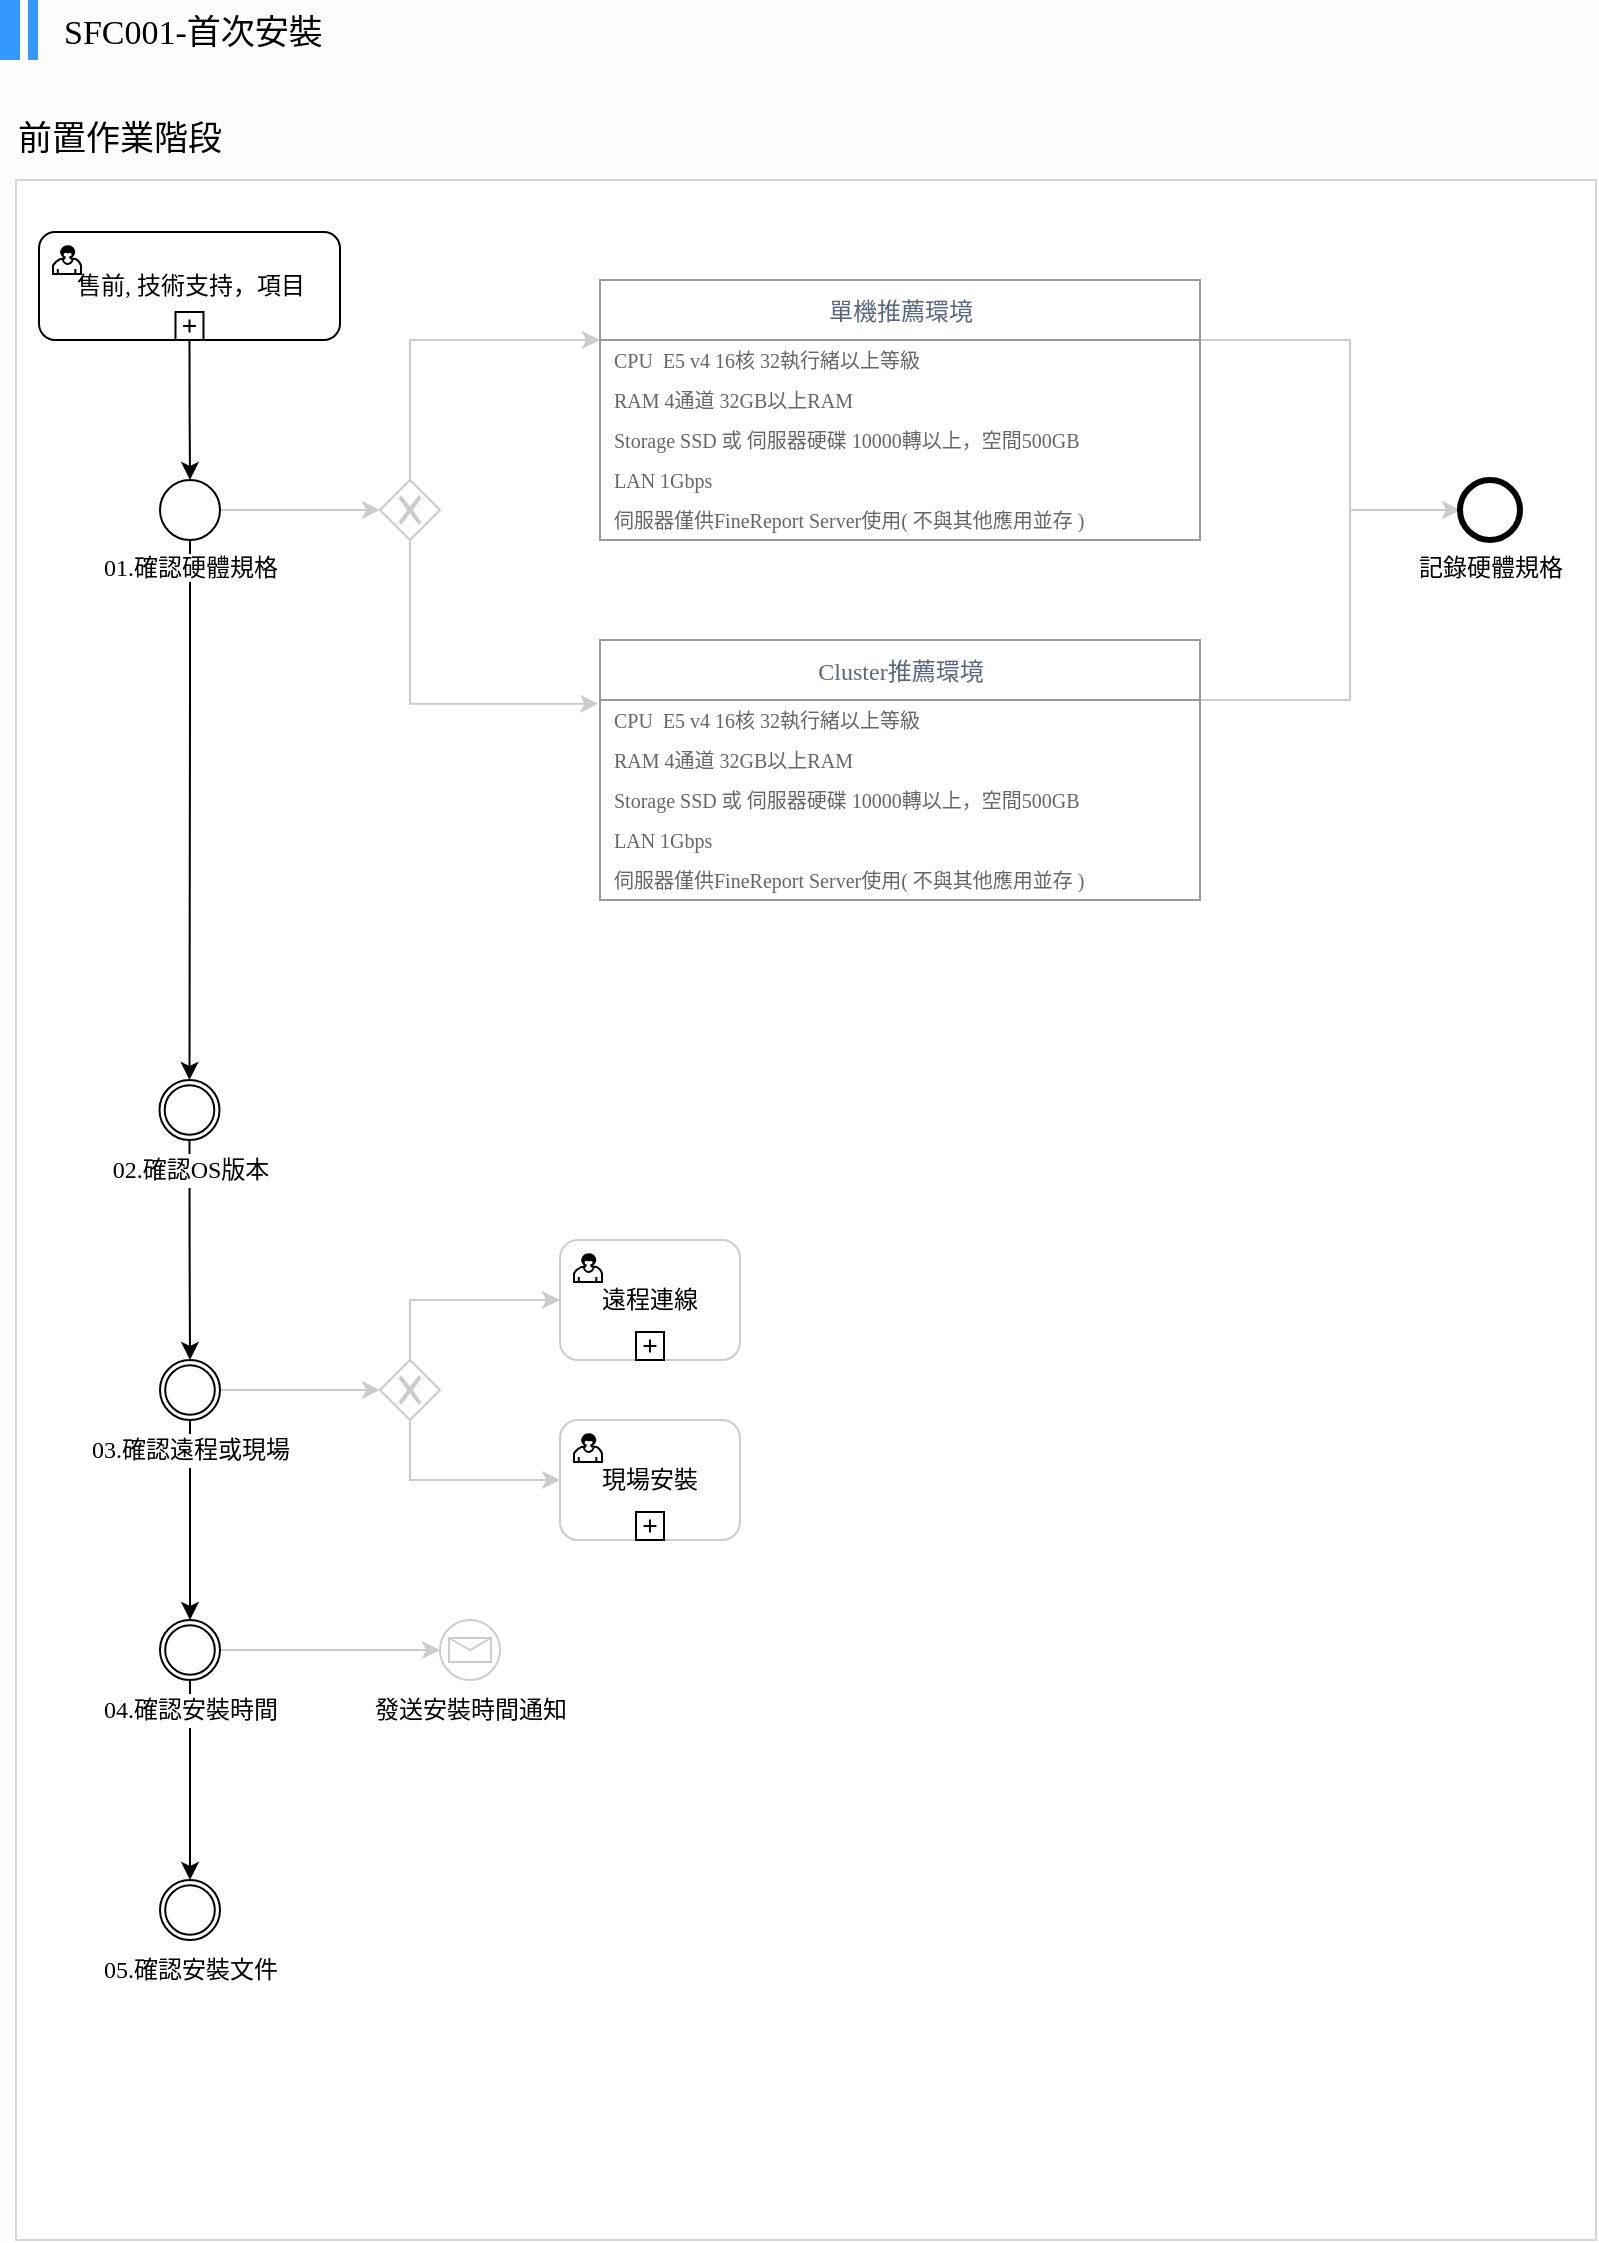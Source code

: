 <mxfile version="12.5.5" type="github" pages="2">
  <diagram id="WJbkcrBmJmuA8XXHKe5_" name="第1頁">
    <mxGraphModel dx="1550" dy="3174" grid="1" gridSize="10" guides="1" tooltips="1" connect="1" arrows="1" fold="1" page="1" pageScale="1" pageWidth="827" pageHeight="1169" background="#FCFCFC" math="0" shadow="0" extFonts="Noto Sans^https://fonts.googleapis.com/css?family=Noto+Sans|Noto Sans CJK^https://fonts.googleapis.com/css?family=Noto+Sans+CJK|Noto Sans TC^https://fonts.googleapis.com/css?family=Noto+Sans+TC">
      <root>
        <mxCell id="0"/>
        <mxCell id="1" parent="0"/>
        <mxCell id="vaWpKMgg9GfqvfIClh7l-88" value="" style="rounded=0;whiteSpace=wrap;html=1;shadow=0;glass=0;comic=0;strokeWidth=1;fontFamily=Noto Sans TC;fontSize=14;align=left;strokeColor=#D6D6D6;" parent="1" vertex="1">
          <mxGeometry x="18" y="-2240" width="790" height="1030" as="geometry"/>
        </mxCell>
        <mxCell id="vaWpKMgg9GfqvfIClh7l-70" style="edgeStyle=orthogonalEdgeStyle;rounded=0;orthogonalLoop=1;jettySize=auto;html=1;fontFamily=Noto Sans TC;fontSize=17;shadow=0;strokeColor=#CCCCCC;entryX=0;entryY=0.5;entryDx=0;entryDy=0;" parent="1" source="vaWpKMgg9GfqvfIClh7l-1" target="pW0NeGOgxv80crc7upZm-30" edge="1">
          <mxGeometry relative="1" as="geometry">
            <mxPoint x="200" y="-2075" as="targetPoint"/>
          </mxGeometry>
        </mxCell>
        <mxCell id="vaWpKMgg9GfqvfIClh7l-91" value="" style="edgeStyle=orthogonalEdgeStyle;rounded=0;orthogonalLoop=1;jettySize=auto;html=1;shadow=0;strokeColor=#000000;fontFamily=Noto Sans TC;fontSize=14;" parent="1" source="vaWpKMgg9GfqvfIClh7l-1" target="vaWpKMgg9GfqvfIClh7l-94" edge="1">
          <mxGeometry relative="1" as="geometry">
            <mxPoint x="115" y="-1960" as="targetPoint"/>
            <Array as="points">
              <mxPoint x="105" y="-1980"/>
              <mxPoint x="105" y="-1980"/>
            </Array>
          </mxGeometry>
        </mxCell>
        <mxCell id="vaWpKMgg9GfqvfIClh7l-48" value="SFC001-首次安裝" style="text;html=1;fontFamily=Noto Sans TC;fontSize=17;" parent="1" vertex="1">
          <mxGeometry x="40" y="-2330" width="145" height="30" as="geometry"/>
        </mxCell>
        <mxCell id="vaWpKMgg9GfqvfIClh7l-52" value="" style="group;fillColor=none;" parent="1" vertex="1" connectable="0">
          <mxGeometry x="10" y="-2330" width="19" height="30" as="geometry"/>
        </mxCell>
        <mxCell id="vaWpKMgg9GfqvfIClh7l-49" value="" style="rounded=0;whiteSpace=wrap;html=1;shadow=0;glass=0;comic=0;strokeColor=none;fontFamily=Noto Sans TC;fontSize=17;align=left;fillColor=#3399FF;" parent="vaWpKMgg9GfqvfIClh7l-52" vertex="1">
          <mxGeometry width="10" height="30" as="geometry"/>
        </mxCell>
        <mxCell id="vaWpKMgg9GfqvfIClh7l-51" value="" style="rounded=0;whiteSpace=wrap;html=1;shadow=0;glass=0;comic=0;strokeColor=none;fontFamily=Noto Sans TC;fontSize=17;align=left;fillColor=#3399FF;" parent="vaWpKMgg9GfqvfIClh7l-52" vertex="1">
          <mxGeometry x="14" width="5" height="30" as="geometry"/>
        </mxCell>
        <mxCell id="wOlGX5YxLvIRpSPbVcTa-41" style="edgeStyle=orthogonalEdgeStyle;rounded=0;orthogonalLoop=1;jettySize=auto;html=1;exitX=0.5;exitY=0;exitDx=0;exitDy=0;shadow=0;strokeColor=#CCCCCC;fontFamily=Noto Sans TC;fontSize=14;" parent="1" target="wOlGX5YxLvIRpSPbVcTa-24" edge="1">
          <mxGeometry relative="1" as="geometry">
            <mxPoint x="215" y="-2090" as="sourcePoint"/>
            <Array as="points">
              <mxPoint x="215" y="-2160"/>
            </Array>
          </mxGeometry>
        </mxCell>
        <mxCell id="pW0NeGOgxv80crc7upZm-16" style="edgeStyle=orthogonalEdgeStyle;rounded=0;orthogonalLoop=1;jettySize=auto;html=1;exitX=0.5;exitY=1;exitDx=0;exitDy=0;entryX=-0.003;entryY=0.245;entryDx=0;entryDy=0;entryPerimeter=0;strokeColor=#CCCCCC;fontFamily=Noto Sans TC;" edge="1" parent="1" source="pW0NeGOgxv80crc7upZm-30" target="pW0NeGOgxv80crc7upZm-1">
          <mxGeometry relative="1" as="geometry">
            <mxPoint x="215" y="-2060" as="sourcePoint"/>
          </mxGeometry>
        </mxCell>
        <mxCell id="vaWpKMgg9GfqvfIClh7l-73" value="前置作業階段" style="text;html=1;strokeColor=none;fillColor=none;align=center;verticalAlign=middle;whiteSpace=wrap;rounded=0;shadow=0;glass=0;comic=0;fontFamily=Noto Sans TC;fontSize=17;" parent="1" vertex="1">
          <mxGeometry x="10" y="-2270" width="120" height="20" as="geometry"/>
        </mxCell>
        <mxCell id="vaWpKMgg9GfqvfIClh7l-1" value="&lt;font style=&quot;background-color: rgb(255 , 255 , 255) ; font-size: 12px&quot;&gt;01.確認硬體規格&lt;/font&gt;" style="shape=mxgraph.bpmn.shape;html=1;verticalLabelPosition=bottom;labelBackgroundColor=none;verticalAlign=top;align=center;perimeter=ellipsePerimeter;outlineConnect=0;outline=standard;symbol=general;fontFamily=Noto Sans TC;fillColor=none;" parent="1" vertex="1">
          <mxGeometry x="90" y="-2090" width="30" height="30" as="geometry"/>
        </mxCell>
        <mxCell id="vaWpKMgg9GfqvfIClh7l-96" value="" style="edgeStyle=orthogonalEdgeStyle;rounded=0;orthogonalLoop=1;jettySize=auto;html=1;shadow=0;strokeColor=#000000;fontFamily=Noto Sans TC;fontSize=14;" parent="1" source="vaWpKMgg9GfqvfIClh7l-94" target="vaWpKMgg9GfqvfIClh7l-95" edge="1">
          <mxGeometry relative="1" as="geometry"/>
        </mxCell>
        <mxCell id="vaWpKMgg9GfqvfIClh7l-94" value="&lt;font style=&quot;font-size: 12px&quot;&gt;02.確認OS版本&lt;/font&gt;" style="shape=mxgraph.bpmn.shape;html=1;verticalLabelPosition=bottom;labelBackgroundColor=#ffffff;verticalAlign=top;align=center;perimeter=ellipsePerimeter;outlineConnect=0;outline=throwing;symbol=general;rounded=0;shadow=0;glass=0;comic=0;strokeColor=#000000;strokeWidth=1;fillColor=none;fontFamily=Noto Sans TC;fontSize=14;" parent="1" vertex="1">
          <mxGeometry x="89.75" y="-1790" width="30" height="30" as="geometry"/>
        </mxCell>
        <mxCell id="vaWpKMgg9GfqvfIClh7l-98" value="" style="edgeStyle=orthogonalEdgeStyle;rounded=0;orthogonalLoop=1;jettySize=auto;html=1;shadow=0;strokeColor=#000000;fontFamily=Noto Sans TC;fontSize=14;" parent="1" source="vaWpKMgg9GfqvfIClh7l-95" target="vaWpKMgg9GfqvfIClh7l-97" edge="1">
          <mxGeometry relative="1" as="geometry"/>
        </mxCell>
        <mxCell id="vaWpKMgg9GfqvfIClh7l-108" style="edgeStyle=orthogonalEdgeStyle;rounded=0;orthogonalLoop=1;jettySize=auto;html=1;exitX=1;exitY=0.5;exitDx=0;exitDy=0;shadow=0;strokeColor=#CCCCCC;fontFamily=Noto Sans TC;fontSize=14;entryX=0;entryY=0.5;entryDx=0;entryDy=0;" parent="1" source="vaWpKMgg9GfqvfIClh7l-95" target="pW0NeGOgxv80crc7upZm-31" edge="1">
          <mxGeometry relative="1" as="geometry">
            <mxPoint x="180" y="-1635" as="targetPoint"/>
          </mxGeometry>
        </mxCell>
        <mxCell id="vaWpKMgg9GfqvfIClh7l-95" value="&lt;font style=&quot;font-size: 12px&quot;&gt;03.確認遠程或現場&lt;/font&gt;" style="shape=mxgraph.bpmn.shape;html=1;verticalLabelPosition=bottom;labelBackgroundColor=#ffffff;verticalAlign=top;align=center;perimeter=ellipsePerimeter;outlineConnect=0;outline=throwing;symbol=general;rounded=0;shadow=0;glass=0;comic=0;strokeColor=#000000;strokeWidth=1;fillColor=none;fontFamily=Noto Sans TC;fontSize=14;" parent="1" vertex="1">
          <mxGeometry x="90" y="-1650" width="30" height="30" as="geometry"/>
        </mxCell>
        <mxCell id="vaWpKMgg9GfqvfIClh7l-100" value="" style="edgeStyle=orthogonalEdgeStyle;rounded=0;orthogonalLoop=1;jettySize=auto;html=1;shadow=0;strokeColor=#000000;fontFamily=Noto Sans TC;fontSize=14;" parent="1" source="vaWpKMgg9GfqvfIClh7l-97" target="vaWpKMgg9GfqvfIClh7l-99" edge="1">
          <mxGeometry relative="1" as="geometry"/>
        </mxCell>
        <mxCell id="vaWpKMgg9GfqvfIClh7l-106" style="edgeStyle=orthogonalEdgeStyle;rounded=0;orthogonalLoop=1;jettySize=auto;html=1;exitX=1;exitY=0.5;exitDx=0;exitDy=0;entryX=0;entryY=0.5;entryDx=0;entryDy=0;shadow=0;strokeColor=#CCCCCC;fontFamily=Noto Sans TC;fontSize=14;" parent="1" source="vaWpKMgg9GfqvfIClh7l-97" target="vaWpKMgg9GfqvfIClh7l-102" edge="1">
          <mxGeometry relative="1" as="geometry"/>
        </mxCell>
        <mxCell id="vaWpKMgg9GfqvfIClh7l-97" value="&lt;font style=&quot;font-size: 12px&quot;&gt;04.確認安裝時間&lt;/font&gt;" style="shape=mxgraph.bpmn.shape;html=1;verticalLabelPosition=bottom;labelBackgroundColor=#ffffff;verticalAlign=top;align=center;perimeter=ellipsePerimeter;outlineConnect=0;outline=throwing;symbol=general;rounded=0;shadow=0;glass=0;comic=0;strokeColor=#000000;strokeWidth=1;fillColor=none;fontFamily=Noto Sans TC;fontSize=14;" parent="1" vertex="1">
          <mxGeometry x="90" y="-1520" width="30" height="30" as="geometry"/>
        </mxCell>
        <mxCell id="vaWpKMgg9GfqvfIClh7l-99" value="&lt;font style=&quot;font-size: 12px&quot;&gt;05.確認安裝文件&lt;/font&gt;" style="shape=mxgraph.bpmn.shape;html=1;verticalLabelPosition=bottom;labelBackgroundColor=#ffffff;verticalAlign=top;align=center;perimeter=ellipsePerimeter;outlineConnect=0;outline=throwing;symbol=general;rounded=0;shadow=0;glass=0;comic=0;strokeColor=#000000;strokeWidth=1;fillColor=none;fontFamily=Noto Sans TC;fontSize=14;" parent="1" vertex="1">
          <mxGeometry x="90" y="-1390" width="30" height="30" as="geometry"/>
        </mxCell>
        <mxCell id="vaWpKMgg9GfqvfIClh7l-102" value="&lt;font style=&quot;font-size: 12px&quot;&gt;發送安裝時間通知&lt;/font&gt;" style="shape=mxgraph.bpmn.shape;html=1;verticalLabelPosition=bottom;labelBackgroundColor=#ffffff;verticalAlign=top;align=center;perimeter=ellipsePerimeter;outlineConnect=0;outline=standard;symbol=message;rounded=0;shadow=0;glass=0;comic=0;strokeColor=#CCCCCC;strokeWidth=1;fillColor=none;fontFamily=Noto Sans TC;fontSize=14;" parent="1" vertex="1">
          <mxGeometry x="230" y="-1520" width="30" height="30" as="geometry"/>
        </mxCell>
        <mxCell id="pW0NeGOgxv80crc7upZm-28" style="edgeStyle=orthogonalEdgeStyle;rounded=0;orthogonalLoop=1;jettySize=auto;html=1;exitX=0.5;exitY=0;exitDx=0;exitDy=0;entryX=0;entryY=0.5;entryDx=0;entryDy=0;strokeColor=#CCCCCC;fontFamily=Noto Sans TC;" edge="1" parent="1" source="pW0NeGOgxv80crc7upZm-31" target="pW0NeGOgxv80crc7upZm-22">
          <mxGeometry relative="1" as="geometry">
            <mxPoint x="245" y="-1650" as="sourcePoint"/>
          </mxGeometry>
        </mxCell>
        <mxCell id="pW0NeGOgxv80crc7upZm-29" style="edgeStyle=orthogonalEdgeStyle;rounded=0;orthogonalLoop=1;jettySize=auto;html=1;exitX=0.5;exitY=1;exitDx=0;exitDy=0;entryX=0;entryY=0.5;entryDx=0;entryDy=0;strokeColor=#CCCCCC;fontFamily=Noto Sans TC;" edge="1" parent="1" source="pW0NeGOgxv80crc7upZm-31" target="pW0NeGOgxv80crc7upZm-25">
          <mxGeometry relative="1" as="geometry">
            <mxPoint x="245" y="-1620" as="sourcePoint"/>
            <Array as="points">
              <mxPoint x="215" y="-1590"/>
            </Array>
          </mxGeometry>
        </mxCell>
        <mxCell id="pW0NeGOgxv80crc7upZm-20" style="edgeStyle=orthogonalEdgeStyle;rounded=0;orthogonalLoop=1;jettySize=auto;html=1;strokeColor=#CCCCCC;fontFamily=Noto Sans TC;" edge="1" parent="1" source="wOlGX5YxLvIRpSPbVcTa-24" target="pW0NeGOgxv80crc7upZm-17">
          <mxGeometry relative="1" as="geometry">
            <Array as="points">
              <mxPoint x="685" y="-2160"/>
              <mxPoint x="685" y="-2075"/>
            </Array>
          </mxGeometry>
        </mxCell>
        <mxCell id="wOlGX5YxLvIRpSPbVcTa-24" value="" style="strokeWidth=1;shadow=0;dashed=0;align=center;html=1;shape=mxgraph.mockup.forms.rrect;rSize=0;strokeColor=#999999;fillColor=#ffffff;rounded=0;glass=0;comic=0;labelBackgroundColor=none;fontFamily=Noto Sans TC;fontSize=14;flipH=0;flipV=0;" parent="1" vertex="1">
          <mxGeometry x="310" y="-2190" width="300" height="130" as="geometry"/>
        </mxCell>
        <mxCell id="wOlGX5YxLvIRpSPbVcTa-25" value="&lt;span style=&quot;color: rgb(89 , 103 , 128) ; font-family: &amp;#34;noto sans tc&amp;#34; ; text-align: left&quot;&gt;&lt;font style=&quot;font-size: 12px&quot;&gt;單機推薦環境&lt;/font&gt;&lt;/span&gt;" style="strokeWidth=1;shadow=0;dashed=0;align=center;html=1;shape=mxgraph.mockup.forms.rrect;rSize=0;strokeColor=#999999;fontColor=#008cff;fontSize=17;fillColor=#ffffff;resizeWidth=1;" parent="wOlGX5YxLvIRpSPbVcTa-24" vertex="1">
          <mxGeometry width="300" height="30" relative="1" as="geometry"/>
        </mxCell>
        <mxCell id="wOlGX5YxLvIRpSPbVcTa-26" value="&lt;font style=&quot;font-size: 10px&quot;&gt;CPU&amp;nbsp;&amp;nbsp;E5 v4 16核 32執行緒以上等級&lt;/font&gt;" style="strokeWidth=1;shadow=0;dashed=0;align=center;html=1;shape=mxgraph.mockup.forms.anchor;fontSize=12;fontColor=#666666;align=left;spacingLeft=5;resizeWidth=1;fontFamily=Noto Sans TC;" parent="wOlGX5YxLvIRpSPbVcTa-24" vertex="1">
          <mxGeometry width="300" height="20" relative="1" as="geometry">
            <mxPoint y="30" as="offset"/>
          </mxGeometry>
        </mxCell>
        <mxCell id="wOlGX5YxLvIRpSPbVcTa-27" value="&lt;font style=&quot;font-size: 10px&quot;&gt;RAM&amp;nbsp;4通道 32GB以上RAM&lt;/font&gt;" style="strokeWidth=1;shadow=0;dashed=0;align=center;html=1;shape=mxgraph.mockup.forms.anchor;fontSize=12;fontColor=#666666;align=left;spacingLeft=5;resizeWidth=1;fontFamily=Noto Sans TC;" parent="wOlGX5YxLvIRpSPbVcTa-24" vertex="1">
          <mxGeometry width="300" height="20" relative="1" as="geometry">
            <mxPoint y="50" as="offset"/>
          </mxGeometry>
        </mxCell>
        <mxCell id="wOlGX5YxLvIRpSPbVcTa-28" value="&lt;font style=&quot;font-size: 10px&quot;&gt;Storage&amp;nbsp;SSD 或 伺服器硬碟 10000轉以上，空間500GB&lt;/font&gt;" style="strokeWidth=1;shadow=0;dashed=0;align=center;html=1;shape=mxgraph.mockup.forms.rrect;rSize=0;fontSize=12;fontColor=#666666;align=left;spacingLeft=5;fillColor=none;strokeColor=none;resizeWidth=1;fontFamily=Noto Sans TC;" parent="wOlGX5YxLvIRpSPbVcTa-24" vertex="1">
          <mxGeometry width="300" height="20" relative="1" as="geometry">
            <mxPoint y="70" as="offset"/>
          </mxGeometry>
        </mxCell>
        <mxCell id="wOlGX5YxLvIRpSPbVcTa-29" value="&lt;font style=&quot;font-size: 10px&quot;&gt;LAN 1Gbps&lt;/font&gt;" style="strokeWidth=1;shadow=0;dashed=0;align=center;html=1;shape=mxgraph.mockup.forms.anchor;fontSize=12;fontColor=#666666;align=left;spacingLeft=5;resizeWidth=1;fontFamily=Noto Sans TC;" parent="wOlGX5YxLvIRpSPbVcTa-24" vertex="1">
          <mxGeometry width="300" height="20" relative="1" as="geometry">
            <mxPoint y="90" as="offset"/>
          </mxGeometry>
        </mxCell>
        <mxCell id="wOlGX5YxLvIRpSPbVcTa-38" value="&lt;span style=&quot;font-size: 10px&quot;&gt;伺服器僅供FineReport Server使用( 不與其他應用並存 )&lt;/span&gt;" style="strokeWidth=1;shadow=0;dashed=0;align=center;html=1;shape=mxgraph.mockup.forms.anchor;fontSize=12;fontColor=#666666;align=left;spacingLeft=5;resizeWidth=1;fontFamily=Noto Sans TC;" parent="wOlGX5YxLvIRpSPbVcTa-24" vertex="1">
          <mxGeometry width="300" height="20" relative="1" as="geometry">
            <mxPoint y="110" as="offset"/>
          </mxGeometry>
        </mxCell>
        <mxCell id="pW0NeGOgxv80crc7upZm-21" style="edgeStyle=orthogonalEdgeStyle;rounded=0;orthogonalLoop=1;jettySize=auto;html=1;entryX=0;entryY=0.5;entryDx=0;entryDy=0;strokeColor=#CCCCCC;fontFamily=Noto Sans TC;" edge="1" parent="1" source="pW0NeGOgxv80crc7upZm-1" target="pW0NeGOgxv80crc7upZm-17">
          <mxGeometry relative="1" as="geometry">
            <Array as="points">
              <mxPoint x="685" y="-1980"/>
              <mxPoint x="685" y="-2075"/>
            </Array>
          </mxGeometry>
        </mxCell>
        <mxCell id="pW0NeGOgxv80crc7upZm-1" value="" style="strokeWidth=1;shadow=0;dashed=0;align=center;html=1;shape=mxgraph.mockup.forms.rrect;rSize=0;strokeColor=#999999;fillColor=#ffffff;rounded=0;glass=0;comic=0;labelBackgroundColor=none;fontFamily=Noto Sans TC;fontSize=14;flipH=0;flipV=0;" vertex="1" parent="1">
          <mxGeometry x="310" y="-2010" width="300" height="130" as="geometry"/>
        </mxCell>
        <mxCell id="pW0NeGOgxv80crc7upZm-2" value="&lt;span style=&quot;color: rgb(89 , 103 , 128) ; font-family: &amp;#34;noto sans tc&amp;#34; ; text-align: left&quot;&gt;&lt;font style=&quot;font-size: 12px&quot;&gt;Cluster推薦環境&lt;/font&gt;&lt;/span&gt;" style="strokeWidth=1;shadow=0;dashed=0;align=center;html=1;shape=mxgraph.mockup.forms.rrect;rSize=0;strokeColor=#999999;fontColor=#008cff;fontSize=17;fillColor=#ffffff;resizeWidth=1;" vertex="1" parent="pW0NeGOgxv80crc7upZm-1">
          <mxGeometry width="300" height="30" relative="1" as="geometry"/>
        </mxCell>
        <mxCell id="pW0NeGOgxv80crc7upZm-3" value="&lt;font style=&quot;font-size: 10px&quot;&gt;CPU&amp;nbsp;&amp;nbsp;E5 v4 16核 32執行緒以上等級&lt;/font&gt;" style="strokeWidth=1;shadow=0;dashed=0;align=center;html=1;shape=mxgraph.mockup.forms.anchor;fontSize=12;fontColor=#666666;align=left;spacingLeft=5;resizeWidth=1;fontFamily=Noto Sans TC;" vertex="1" parent="pW0NeGOgxv80crc7upZm-1">
          <mxGeometry width="300" height="20" relative="1" as="geometry">
            <mxPoint y="30" as="offset"/>
          </mxGeometry>
        </mxCell>
        <mxCell id="pW0NeGOgxv80crc7upZm-4" value="&lt;font style=&quot;font-size: 10px&quot;&gt;RAM&amp;nbsp;4通道 32GB以上RAM&lt;/font&gt;" style="strokeWidth=1;shadow=0;dashed=0;align=center;html=1;shape=mxgraph.mockup.forms.anchor;fontSize=12;fontColor=#666666;align=left;spacingLeft=5;resizeWidth=1;fontFamily=Noto Sans TC;" vertex="1" parent="pW0NeGOgxv80crc7upZm-1">
          <mxGeometry width="300" height="20" relative="1" as="geometry">
            <mxPoint y="50" as="offset"/>
          </mxGeometry>
        </mxCell>
        <mxCell id="pW0NeGOgxv80crc7upZm-5" value="&lt;font style=&quot;font-size: 10px&quot;&gt;Storage&amp;nbsp;SSD 或 伺服器硬碟 10000轉以上，空間500GB&lt;/font&gt;" style="strokeWidth=1;shadow=0;dashed=0;align=center;html=1;shape=mxgraph.mockup.forms.rrect;rSize=0;fontSize=12;fontColor=#666666;align=left;spacingLeft=5;fillColor=none;strokeColor=none;resizeWidth=1;fontFamily=Noto Sans TC;" vertex="1" parent="pW0NeGOgxv80crc7upZm-1">
          <mxGeometry width="300" height="20" relative="1" as="geometry">
            <mxPoint y="70" as="offset"/>
          </mxGeometry>
        </mxCell>
        <mxCell id="pW0NeGOgxv80crc7upZm-6" value="&lt;span style=&quot;font-size: 10px&quot;&gt;LAN 1Gbps&lt;/span&gt;" style="strokeWidth=1;shadow=0;dashed=0;align=center;html=1;shape=mxgraph.mockup.forms.anchor;fontSize=12;fontColor=#666666;align=left;spacingLeft=5;resizeWidth=1;fontFamily=Noto Sans TC;" vertex="1" parent="pW0NeGOgxv80crc7upZm-1">
          <mxGeometry width="300" height="20" relative="1" as="geometry">
            <mxPoint y="90" as="offset"/>
          </mxGeometry>
        </mxCell>
        <mxCell id="pW0NeGOgxv80crc7upZm-7" value="&lt;span style=&quot;font-size: 10px&quot;&gt;伺服器僅供FineReport Server使用( 不與其他應用並存 )&lt;/span&gt;" style="strokeWidth=1;shadow=0;dashed=0;align=center;html=1;shape=mxgraph.mockup.forms.anchor;fontSize=12;fontColor=#666666;align=left;spacingLeft=5;resizeWidth=1;fontFamily=Noto Sans TC;" vertex="1" parent="pW0NeGOgxv80crc7upZm-1">
          <mxGeometry width="300" height="20" relative="1" as="geometry">
            <mxPoint y="110" as="offset"/>
          </mxGeometry>
        </mxCell>
        <mxCell id="pW0NeGOgxv80crc7upZm-15" style="edgeStyle=orthogonalEdgeStyle;rounded=0;orthogonalLoop=1;jettySize=auto;html=1;exitX=0.5;exitY=1;exitDx=0;exitDy=0;entryX=0.5;entryY=0;entryDx=0;entryDy=0;strokeColor=#000000;fontFamily=Noto Sans TC;" edge="1" parent="1" source="pW0NeGOgxv80crc7upZm-11" target="vaWpKMgg9GfqvfIClh7l-1">
          <mxGeometry relative="1" as="geometry"/>
        </mxCell>
        <mxCell id="pW0NeGOgxv80crc7upZm-11" value="售前, 技術支持，項目" style="html=1;whiteSpace=wrap;rounded=1;fillColor=none;fontFamily=Noto Sans TC;" vertex="1" parent="1">
          <mxGeometry x="29.5" y="-2214" width="150.5" height="54" as="geometry"/>
        </mxCell>
        <mxCell id="pW0NeGOgxv80crc7upZm-12" value="" style="html=1;shape=mxgraph.bpmn.user_task;outlineConnect=0;" vertex="1" parent="pW0NeGOgxv80crc7upZm-11">
          <mxGeometry width="14" height="14" relative="1" as="geometry">
            <mxPoint x="7" y="7" as="offset"/>
          </mxGeometry>
        </mxCell>
        <mxCell id="pW0NeGOgxv80crc7upZm-13" value="" style="html=1;shape=plus;outlineConnect=0;" vertex="1" parent="pW0NeGOgxv80crc7upZm-11">
          <mxGeometry x="0.5" y="1" width="14" height="14" relative="1" as="geometry">
            <mxPoint x="-7" y="-14" as="offset"/>
          </mxGeometry>
        </mxCell>
        <mxCell id="pW0NeGOgxv80crc7upZm-17" value="記錄硬體規格" style="shape=mxgraph.bpmn.shape;html=1;verticalLabelPosition=bottom;labelBackgroundColor=#ffffff;verticalAlign=top;align=center;perimeter=ellipsePerimeter;outlineConnect=0;outline=end;symbol=general;fillColor=none;fontFamily=Noto Sans TC;" vertex="1" parent="1">
          <mxGeometry x="740" y="-2090" width="30" height="30" as="geometry"/>
        </mxCell>
        <mxCell id="pW0NeGOgxv80crc7upZm-22" value="遠程連線" style="html=1;whiteSpace=wrap;rounded=1;fillColor=none;fontFamily=Noto Sans TC;strokeColor=#CCCCCC;" vertex="1" parent="1">
          <mxGeometry x="290" y="-1710" width="90" height="60" as="geometry"/>
        </mxCell>
        <mxCell id="pW0NeGOgxv80crc7upZm-23" value="" style="html=1;shape=mxgraph.bpmn.user_task;outlineConnect=0;" vertex="1" parent="pW0NeGOgxv80crc7upZm-22">
          <mxGeometry width="14" height="14" relative="1" as="geometry">
            <mxPoint x="7" y="7" as="offset"/>
          </mxGeometry>
        </mxCell>
        <mxCell id="pW0NeGOgxv80crc7upZm-24" value="" style="html=1;shape=plus;outlineConnect=0;" vertex="1" parent="pW0NeGOgxv80crc7upZm-22">
          <mxGeometry x="0.5" y="1" width="14" height="14" relative="1" as="geometry">
            <mxPoint x="-7" y="-14" as="offset"/>
          </mxGeometry>
        </mxCell>
        <mxCell id="pW0NeGOgxv80crc7upZm-25" value="現場安裝" style="html=1;whiteSpace=wrap;rounded=1;fillColor=none;fontFamily=Noto Sans TC;strokeColor=#CCCCCC;" vertex="1" parent="1">
          <mxGeometry x="290" y="-1620" width="90" height="60" as="geometry"/>
        </mxCell>
        <mxCell id="pW0NeGOgxv80crc7upZm-26" value="" style="html=1;shape=mxgraph.bpmn.user_task;outlineConnect=0;" vertex="1" parent="pW0NeGOgxv80crc7upZm-25">
          <mxGeometry width="14" height="14" relative="1" as="geometry">
            <mxPoint x="7" y="7" as="offset"/>
          </mxGeometry>
        </mxCell>
        <mxCell id="pW0NeGOgxv80crc7upZm-27" value="" style="html=1;shape=plus;outlineConnect=0;" vertex="1" parent="pW0NeGOgxv80crc7upZm-25">
          <mxGeometry x="0.5" y="1" width="14" height="14" relative="1" as="geometry">
            <mxPoint x="-7" y="-14" as="offset"/>
          </mxGeometry>
        </mxCell>
        <mxCell id="pW0NeGOgxv80crc7upZm-30" value="" style="shape=mxgraph.bpmn.shape;html=1;verticalLabelPosition=bottom;labelBackgroundColor=#ffffff;verticalAlign=top;align=center;perimeter=rhombusPerimeter;background=gateway;outlineConnect=0;outline=none;symbol=exclusiveGw;strokeColor=#CCCCCC;fillColor=none;fontFamily=Noto Sans TC;" vertex="1" parent="1">
          <mxGeometry x="200" y="-2090" width="30" height="30" as="geometry"/>
        </mxCell>
        <mxCell id="pW0NeGOgxv80crc7upZm-31" value="" style="shape=mxgraph.bpmn.shape;html=1;verticalLabelPosition=bottom;labelBackgroundColor=#ffffff;verticalAlign=top;align=center;perimeter=rhombusPerimeter;background=gateway;outlineConnect=0;outline=none;symbol=exclusiveGw;strokeColor=#CCCCCC;fillColor=none;fontFamily=Noto Sans TC;" vertex="1" parent="1">
          <mxGeometry x="200" y="-1650" width="30" height="30" as="geometry"/>
        </mxCell>
      </root>
    </mxGraphModel>
  </diagram>
  <diagram id="lXkot-pv60RA56T3p-jV" name="第2頁">
    &#xa;    
    <mxGraphModel dx="1550" dy="836" grid="1" gridSize="10" guides="1" tooltips="1" connect="1" arrows="1" fold="1" page="1" pageScale="1" pageWidth="827" pageHeight="1169" math="0" shadow="0">
      &#xa;      
      <root>
        &#xa;        
        <mxCell id="9KHV6E2EaW5AHLHCWQ96-0"/>
        &#xa;        
        <mxCell id="9KHV6E2EaW5AHLHCWQ96-1" parent="9KHV6E2EaW5AHLHCWQ96-0"/>
        &#xa;        
        <mxCell id="9KHV6E2EaW5AHLHCWQ96-2" value="" style="shape=mxgraph.bpmn.shape;html=1;verticalLabelPosition=bottom;labelBackgroundColor=#ffffff;verticalAlign=top;align=center;perimeter=rhombusPerimeter;background=gateway;outlineConnect=0;outline=boundInt;symbol=signal;rounded=0;shadow=0;glass=0;comic=0;strokeColor=#CCCCCC;strokeWidth=1;fillColor=none;fontFamily=Noto Sans TC;fontSize=14;" vertex="1" parent="9KHV6E2EaW5AHLHCWQ96-1">
          &#xa;          
          <mxGeometry x="180" y="220" width="50" height="50" as="geometry"/>
          &#xa;        
        </mxCell>
        &#xa;        
        <mxCell id="9KHV6E2EaW5AHLHCWQ96-3" value="" style="shape=mxgraph.bpmn.shape;html=1;verticalLabelPosition=bottom;labelBackgroundColor=#ffffff;verticalAlign=top;align=center;perimeter=rhombusPerimeter;background=gateway;outlineConnect=0;outline=boundInt;symbol=timer;rounded=0;shadow=0;glass=0;comic=0;strokeColor=#CCCCCC;strokeWidth=1;fillColor=none;fontFamily=Noto Sans TC;fontSize=14;" vertex="1" parent="9KHV6E2EaW5AHLHCWQ96-1">
          &#xa;          
          <mxGeometry x="130" y="140" width="50" height="50" as="geometry"/>
          &#xa;        
        </mxCell>
        &#xa;        
        <mxCell id="Yt8751hiM2JASmGTlfaO-0" value="test" style="shape=mxgraph.bpmn.shape;html=1;verticalLabelPosition=bottom;labelBackgroundColor=#ffffff;verticalAlign=top;align=center;perimeter=ellipsePerimeter;outlineConnect=0;outline=end;symbol=terminate;rounded=0;shadow=0;glass=0;comic=0;strokeColor=#CCCCCC;strokeWidth=1;fillColor=none;fontFamily=Noto Sans TC;fontSize=14;" vertex="1" parent="9KHV6E2EaW5AHLHCWQ96-1">
          &#xa;          
          <mxGeometry x="120" y="50" width="50" height="50" as="geometry"/>
          &#xa;        
        </mxCell>
        &#xa;      
      </root>
      &#xa;    
    </mxGraphModel>
    &#xa;  
  </diagram>
</mxfile>
